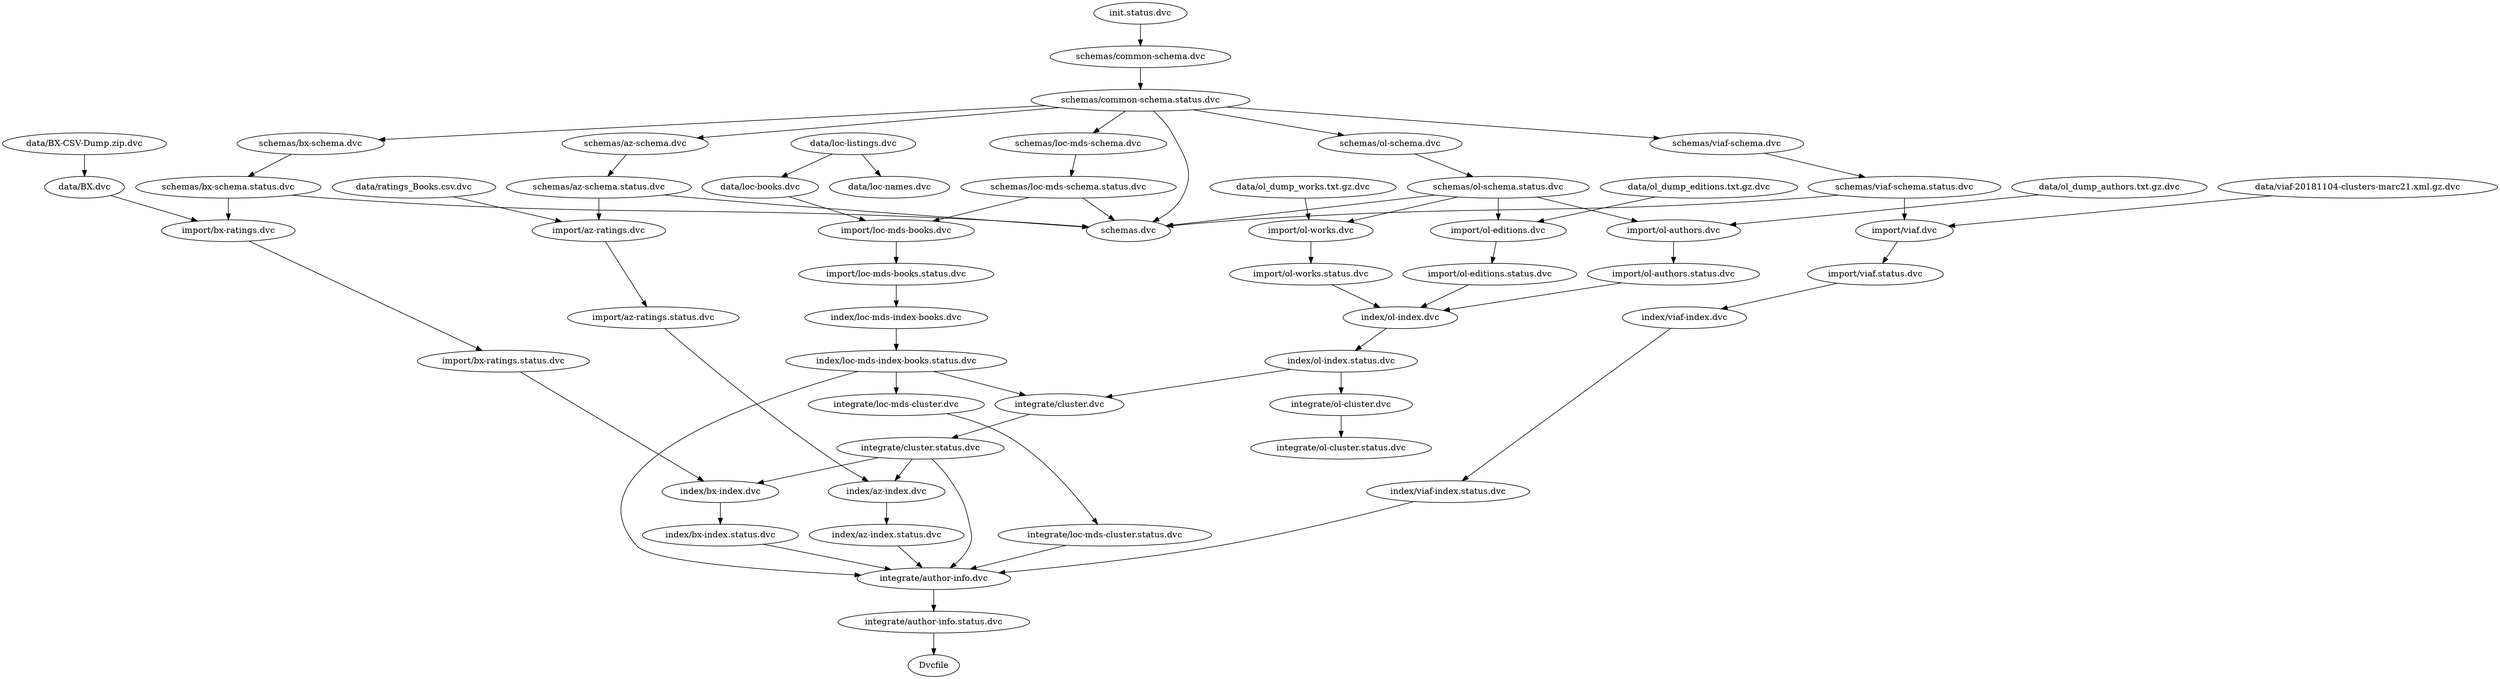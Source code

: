 strict digraph  {
"integrate/author-info.status.dvc";
Dvcfile;
"integrate/author-info.dvc";
"schemas/common-schema.status.dvc";
"schemas.dvc";
"schemas/loc-mds-schema.status.dvc";
"schemas/ol-schema.status.dvc";
"schemas/az-schema.status.dvc";
"schemas/bx-schema.status.dvc";
"schemas/viaf-schema.status.dvc";
"schemas/common-schema.dvc";
"schemas/loc-mds-schema.dvc";
"schemas/ol-schema.dvc";
"schemas/az-schema.dvc";
"schemas/bx-schema.dvc";
"schemas/viaf-schema.dvc";
"data/BX-CSV-Dump.zip.dvc";
"data/BX.dvc";
"data/loc-listings.dvc";
"data/loc-books.dvc";
"data/loc-names.dvc";
"data/ratings_Books.csv.dvc";
"import/az-ratings.dvc";
"import/az-ratings.status.dvc";
"import/bx-ratings.dvc";
"import/bx-ratings.status.dvc";
"import/loc-mds-books.dvc";
"import/loc-mds-books.status.dvc";
"data/ol_dump_authors.txt.gz.dvc";
"import/ol-authors.dvc";
"import/ol-authors.status.dvc";
"data/ol_dump_editions.txt.gz.dvc";
"import/ol-editions.dvc";
"import/ol-editions.status.dvc";
"data/ol_dump_works.txt.gz.dvc";
"import/ol-works.dvc";
"import/ol-works.status.dvc";
"data/viaf-20181104-clusters-marc21.xml.gz.dvc";
"import/viaf.dvc";
"import/viaf.status.dvc";
"index/az-index.dvc";
"integrate/cluster.status.dvc";
"integrate/cluster.dvc";
"index/az-index.status.dvc";
"index/bx-index.dvc";
"index/bx-index.status.dvc";
"index/loc-mds-index-books.dvc";
"index/loc-mds-index-books.status.dvc";
"index/ol-index.dvc";
"index/ol-index.status.dvc";
"index/viaf-index.dvc";
"index/viaf-index.status.dvc";
"integrate/loc-mds-cluster.status.dvc";
"integrate/loc-mds-cluster.dvc";
"integrate/ol-cluster.dvc";
"integrate/ol-cluster.status.dvc";
"init.status.dvc";
"integrate/author-info.status.dvc" -> Dvcfile;
"integrate/author-info.dvc" -> "integrate/author-info.status.dvc";
"schemas/common-schema.status.dvc" -> "schemas.dvc";
"schemas/common-schema.status.dvc" -> "schemas/az-schema.dvc";
"schemas/common-schema.status.dvc" -> "schemas/bx-schema.dvc";
"schemas/common-schema.status.dvc" -> "schemas/loc-mds-schema.dvc";
"schemas/common-schema.status.dvc" -> "schemas/ol-schema.dvc";
"schemas/common-schema.status.dvc" -> "schemas/viaf-schema.dvc";
"schemas/loc-mds-schema.status.dvc" -> "schemas.dvc";
"schemas/loc-mds-schema.status.dvc" -> "import/loc-mds-books.dvc";
"schemas/ol-schema.status.dvc" -> "schemas.dvc";
"schemas/ol-schema.status.dvc" -> "import/ol-authors.dvc";
"schemas/ol-schema.status.dvc" -> "import/ol-editions.dvc";
"schemas/ol-schema.status.dvc" -> "import/ol-works.dvc";
"schemas/az-schema.status.dvc" -> "schemas.dvc";
"schemas/az-schema.status.dvc" -> "import/az-ratings.dvc";
"schemas/bx-schema.status.dvc" -> "schemas.dvc";
"schemas/bx-schema.status.dvc" -> "import/bx-ratings.dvc";
"schemas/viaf-schema.status.dvc" -> "schemas.dvc";
"schemas/viaf-schema.status.dvc" -> "import/viaf.dvc";
"schemas/common-schema.dvc" -> "schemas/common-schema.status.dvc";
"schemas/loc-mds-schema.dvc" -> "schemas/loc-mds-schema.status.dvc";
"schemas/ol-schema.dvc" -> "schemas/ol-schema.status.dvc";
"schemas/az-schema.dvc" -> "schemas/az-schema.status.dvc";
"schemas/bx-schema.dvc" -> "schemas/bx-schema.status.dvc";
"schemas/viaf-schema.dvc" -> "schemas/viaf-schema.status.dvc";
"data/BX-CSV-Dump.zip.dvc" -> "data/BX.dvc";
"data/BX.dvc" -> "import/bx-ratings.dvc";
"data/loc-listings.dvc" -> "data/loc-books.dvc";
"data/loc-listings.dvc" -> "data/loc-names.dvc";
"data/loc-books.dvc" -> "import/loc-mds-books.dvc";
"data/ratings_Books.csv.dvc" -> "import/az-ratings.dvc";
"import/az-ratings.dvc" -> "import/az-ratings.status.dvc";
"import/az-ratings.status.dvc" -> "index/az-index.dvc";
"import/bx-ratings.dvc" -> "import/bx-ratings.status.dvc";
"import/bx-ratings.status.dvc" -> "index/bx-index.dvc";
"import/loc-mds-books.dvc" -> "import/loc-mds-books.status.dvc";
"import/loc-mds-books.status.dvc" -> "index/loc-mds-index-books.dvc";
"data/ol_dump_authors.txt.gz.dvc" -> "import/ol-authors.dvc";
"import/ol-authors.dvc" -> "import/ol-authors.status.dvc";
"import/ol-authors.status.dvc" -> "index/ol-index.dvc";
"data/ol_dump_editions.txt.gz.dvc" -> "import/ol-editions.dvc";
"import/ol-editions.dvc" -> "import/ol-editions.status.dvc";
"import/ol-editions.status.dvc" -> "index/ol-index.dvc";
"data/ol_dump_works.txt.gz.dvc" -> "import/ol-works.dvc";
"import/ol-works.dvc" -> "import/ol-works.status.dvc";
"import/ol-works.status.dvc" -> "index/ol-index.dvc";
"data/viaf-20181104-clusters-marc21.xml.gz.dvc" -> "import/viaf.dvc";
"import/viaf.dvc" -> "import/viaf.status.dvc";
"import/viaf.status.dvc" -> "index/viaf-index.dvc";
"index/az-index.dvc" -> "index/az-index.status.dvc";
"integrate/cluster.status.dvc" -> "index/az-index.dvc";
"integrate/cluster.status.dvc" -> "index/bx-index.dvc";
"integrate/cluster.status.dvc" -> "integrate/author-info.dvc";
"integrate/cluster.dvc" -> "integrate/cluster.status.dvc";
"index/az-index.status.dvc" -> "integrate/author-info.dvc";
"index/bx-index.dvc" -> "index/bx-index.status.dvc";
"index/bx-index.status.dvc" -> "integrate/author-info.dvc";
"index/loc-mds-index-books.dvc" -> "index/loc-mds-index-books.status.dvc";
"index/loc-mds-index-books.status.dvc" -> "integrate/author-info.dvc";
"index/loc-mds-index-books.status.dvc" -> "integrate/cluster.dvc";
"index/loc-mds-index-books.status.dvc" -> "integrate/loc-mds-cluster.dvc";
"index/ol-index.dvc" -> "index/ol-index.status.dvc";
"index/ol-index.status.dvc" -> "integrate/cluster.dvc";
"index/ol-index.status.dvc" -> "integrate/ol-cluster.dvc";
"index/viaf-index.dvc" -> "index/viaf-index.status.dvc";
"index/viaf-index.status.dvc" -> "integrate/author-info.dvc";
"integrate/loc-mds-cluster.status.dvc" -> "integrate/author-info.dvc";
"integrate/loc-mds-cluster.dvc" -> "integrate/loc-mds-cluster.status.dvc";
"integrate/ol-cluster.dvc" -> "integrate/ol-cluster.status.dvc";
"init.status.dvc" -> "schemas/common-schema.dvc";
}

